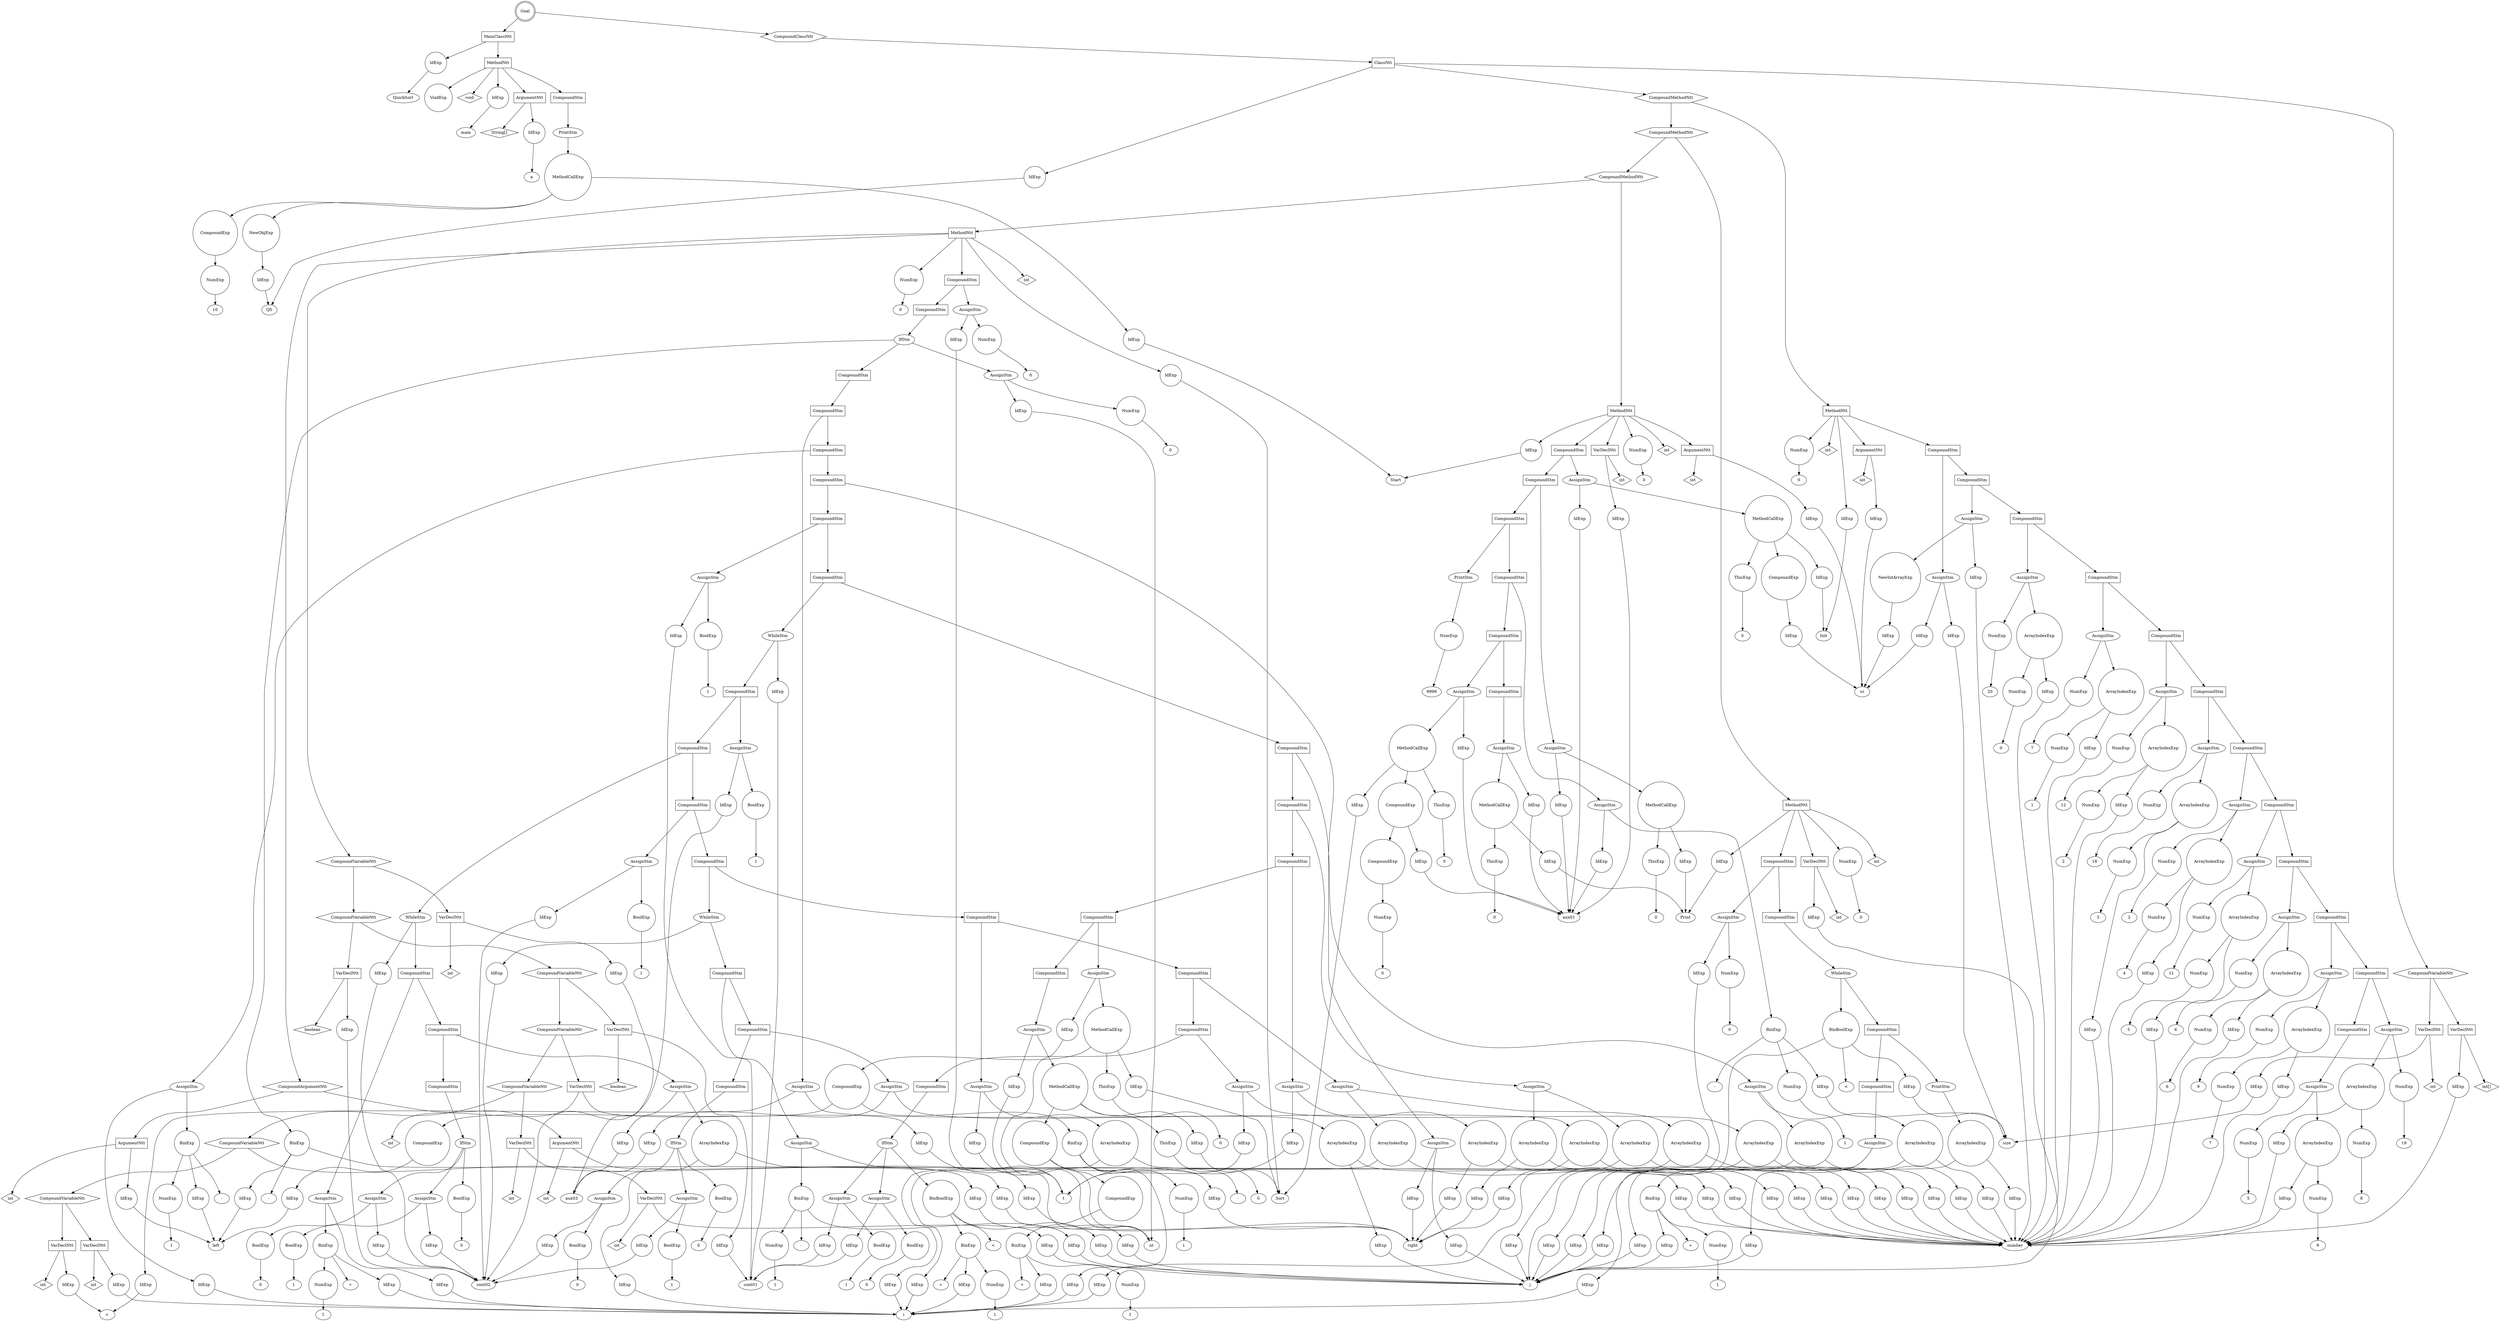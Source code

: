 digraph my_graph {
-1261397168;
-1261397168[label = "Goal", shape = "doublecircle"];
-1261397168->-1261435184;
-1261435184[label = "MainClassNtt", shape = "box"];
-1261435184->-1261434176
-1261434176[label = "IdExp", shape = "circle"];
-1261434176->-1259338288;
-1259338288[label = "QuickSort"];
-1261435184->-1250949040;
-1250949040[label = "MethodNtt", shape = "box"];
-1250949040->-1261435232;
-1261435232[label = "void", shape = "diamond" ];
-1250949040->-1261435280
-1261435280[label = "IdExp", shape = "circle"];
-1261435280->-1259338672;
-1259338672[label = "main"];
-1250949040->-1261435424;
-1261435424[label = "ArgumentNtt", shape = "box"];
-1261435424->-1261435376;
-1261435376[label = "String[]", shape = "diamond" ];
-1261435424->-1261434368
-1261434368[label = "IdExp", shape = "circle"];
-1261434368->-1259338448;
-1259338448[label = "a"];
-1250949040->-1261435136;
-1261435136[label = "CompoundStm", shape = "polygon"];
-1261435136->-1259338640;
-1259338640[label = "PrintStm", shape = "ellipse"];
-1259338640->-1261435040
-1261435040[label = "MethodCallExp", shape = "circle"];
-1261435040->-1261434608
-1261434608[label = "NewObjExp", shape = "circle"];
-1261434608->-1261434512
-1261434512[label = "IdExp", shape = "circle"];
-1261434512->-1259338512;
-1259338512[label = "QS"];
-1261435040->-1261434752
-1261434752[label = "IdExp", shape = "circle"];
-1261434752->-1259338576;
-1259338576[label = "Start"];
-1261435040->-1261434944;
-1261434944[label = "CompoundExp", shape = "circle"];
-1261434944->-1261434848
-1261434848[label = "NumExp", shape = "circle"];
-1261434848->-1261434847;
-1261434847[label = "10"];
-1250949040->-1259338736
-1259338736[label = "VoidExp", shape = "circle"];
-1261397168->-1261397120;
-1261397120[label = "CompoundClassNtt", shape = "hexagon"];
-1261397120->-1261397072;
-1261397072[label = "ClassNtt", shape = "box"];
-1261397072->-1261435712
-1261435712[label = "IdExp", shape = "circle"];
-1261435712->-1259338512;
-1259338512[label = "QS"];
-1261397072->-1261436336;
-1261436336[label = "CompoundVariableNtt", shape = "hexagon"];
-1261436336->-1261436000;
-1261436000[label = "VarDeclNtt", shape = "box"];
-1261436000->-1261435808;
-1261435808[label = "int[]", shape = "diamond" ];
-1261436000->-1261435904
-1261435904[label = "IdExp", shape = "circle"];
-1261435904->-1259338768;
-1259338768[label = "number"];
-1261436336->-1261436288;
-1261436288[label = "VarDeclNtt", shape = "box"];
-1261436288->-1261436096;
-1261436096[label = "int", shape = "diamond" ];
-1261436288->-1261436192
-1261436192[label = "IdExp", shape = "circle"];
-1261436192->-1259338832;
-1259338832[label = "size"];
-1261397072->-1261397024;
-1261397024[label = "CompoundMethodNtt", shape = "hexagon"];
-1261397024->-1261408688;
-1261408688[label = "CompoundMethodNtt", shape = "hexagon"];
-1261408688->-1261406240;
-1261406240[label = "CompoundMethodNtt", shape = "hexagon"];
-1261406240->-1250949616;
-1250949616[label = "MethodNtt", shape = "box"];
-1250949616->-1261436384;
-1261436384[label = "int", shape = "diamond" ];
-1250949616->-1261436480
-1261436480[label = "IdExp", shape = "circle"];
-1261436480->-1259338576;
-1259338576[label = "Start"];
-1250949616->-1261436768;
-1261436768[label = "ArgumentNtt", shape = "box"];
-1261436768->-1261436576;
-1261436576[label = "int", shape = "diamond" ];
-1261436768->-1261436672
-1261436672[label = "IdExp", shape = "circle"];
-1261436672->-1259338896;
-1259338896[label = "sz"];
-1250949616->-1261430912;
-1261430912[label = "VarDeclNtt", shape = "box"];
-1261430912->-1261436864;
-1261436864[label = "int", shape = "diamond" ];
-1261430912->-1261430816
-1261430816[label = "IdExp", shape = "circle"];
-1261430816->-1259338960;
-1259338960[label = "aux01"];
-1250949616->-1261428512;
-1261428512[label = "CompoundStm", shape = "polygon"];
-1261428512->-1261428464;
-1261428464[label = "CompoundStm", shape = "polygon"];
-1261428464->-1261428416;
-1261428416[label = "CompoundStm", shape = "polygon"];
-1261428416->-1261428368;
-1261428368[label = "CompoundStm", shape = "polygon"];
-1261428368->-1261428320;
-1261428320[label = "CompoundStm", shape = "polygon"];
-1261428320->-1261428272;
-1261428272[label = "CompoundStm", shape = "polygon"];
-1261428272->-1261428224;
-1261428224[label = "AssignStm", shape = "ellipse"];
-1261428224->-1261427792
-1261427792[label = "IdExp", shape = "circle"];
-1261427792->-1259338960;
-1259338960[label = "aux01"];
-1261428224->-1261428128
-1261428128[label = "MethodCallExp", shape = "circle"];
-1261428128->-1261427888
-1261427888[label = "ThisExp", shape = "circle"];
-1261427888->-1261427887;
-1261427887[label = "0"];
-1261428128->-1261428032
-1261428032[label = "IdExp", shape = "circle"];
-1261428032->-1259339088;
-1259339088[label = "Print"];
-1261428320->-1261433840;
-1261433840[label = "AssignStm", shape = "ellipse"];
-1261433840->-1261432976
-1261432976[label = "IdExp", shape = "circle"];
-1261432976->-1259338960;
-1259338960[label = "aux01"];
-1261433840->-1261433744
-1261433744[label = "MethodCallExp", shape = "circle"];
-1261433744->-1261433072
-1261433072[label = "ThisExp", shape = "circle"];
-1261433072->-1261433071;
-1261433071[label = "0"];
-1261433744->-1261433216
-1261433216[label = "IdExp", shape = "circle"];
-1261433216->-1259339184;
-1259339184[label = "Sort"];
-1261433744->-1261433648;
-1261433648[label = "CompoundExp", shape = "circle"];
-1261433648->-1261433408;
-1261433408[label = "CompoundExp", shape = "circle"];
-1261433408->-1261433312
-1261433312[label = "NumExp", shape = "circle"];
-1261433312->-1261433311;
-1261433311[label = "0"];
-1261433648->-1261433552
-1261433552[label = "IdExp", shape = "circle"];
-1261433552->-1259338960;
-1259338960[label = "aux01"];
-1261428368->-1261432880;
-1261432880[label = "AssignStm", shape = "ellipse"];
-1261432880->-1261432448
-1261432448[label = "IdExp", shape = "circle"];
-1261432448->-1259338960;
-1259338960[label = "aux01"];
-1261432880->-1261432784;
-1261432784[label = "BinExp", shape = "circle"];
-1261432784->-1261432592
-1261432592[label = "IdExp", shape = "circle"];
-1261432592->-1259338832;
-1259338832[label = "size"];
-1261432784->-1261432783;
-1261432783[label = "-" ];
-1261432784->-1261432688
-1261432688[label = "NumExp", shape = "circle"];
-1261432688->-1261432687;
-1261432687[label = "1"];
-1261428416->-1259339152;
-1259339152[label = "PrintStm", shape = "ellipse"];
-1259339152->-1261432304
-1261432304[label = "NumExp", shape = "circle"];
-1261432304->-1261432303;
-1261432303[label = "9999"];
-1261428464->-1261432256;
-1261432256[label = "AssignStm", shape = "ellipse"];
-1261432256->-1261431824
-1261431824[label = "IdExp", shape = "circle"];
-1261431824->-1259338960;
-1259338960[label = "aux01"];
-1261432256->-1261432160
-1261432160[label = "MethodCallExp", shape = "circle"];
-1261432160->-1261431920
-1261431920[label = "ThisExp", shape = "circle"];
-1261431920->-1261431919;
-1261431919[label = "0"];
-1261432160->-1261432064
-1261432064[label = "IdExp", shape = "circle"];
-1261432064->-1259339088;
-1259339088[label = "Print"];
-1261428512->-1261431728;
-1261431728[label = "AssignStm", shape = "ellipse"];
-1261431728->-1261431056
-1261431056[label = "IdExp", shape = "circle"];
-1261431056->-1259338960;
-1259338960[label = "aux01"];
-1261431728->-1261431632
-1261431632[label = "MethodCallExp", shape = "circle"];
-1261431632->-1261431152
-1261431152[label = "ThisExp", shape = "circle"];
-1261431152->-1261431151;
-1261431151[label = "0"];
-1261431632->-1261431296
-1261431296[label = "IdExp", shape = "circle"];
-1261431296->-1259339024;
-1259339024[label = "Init"];
-1261431632->-1261431536;
-1261431536[label = "CompoundExp", shape = "circle"];
-1261431536->-1261431440
-1261431440[label = "IdExp", shape = "circle"];
-1261431440->-1259338896;
-1259338896[label = "sz"];
-1250949616->-1261428560
-1261428560[label = "NumExp", shape = "circle"];
-1261428560->-1261428559;
-1261428559[label = "0"];
-1261406240->-1250950320;
-1250950320[label = "MethodNtt", shape = "box"];
-1250950320->-1261428704;
-1261428704[label = "int", shape = "diamond" ];
-1250950320->-1261428800
-1261428800[label = "IdExp", shape = "circle"];
-1261428800->-1259339184;
-1259339184[label = "Sort"];
-1250950320->-1261429424;
-1261429424[label = "CompoundArgumentNtt", shape = "hexagon"];
-1261429424->-1261429088;
-1261429088[label = "ArgumentNtt", shape = "box"];
-1261429088->-1261428896;
-1261428896[label = "int", shape = "diamond" ];
-1261429088->-1261428992
-1261428992[label = "IdExp", shape = "circle"];
-1261428992->-1259339248;
-1259339248[label = "left"];
-1261429424->-1261429376;
-1261429376[label = "ArgumentNtt", shape = "box"];
-1261429376->-1261429184;
-1261429184[label = "int", shape = "diamond" ];
-1261429376->-1261429280
-1261429280[label = "IdExp", shape = "circle"];
-1261429280->-1259339312;
-1259339312[label = "right"];
-1250950320->-1261425584;
-1261425584[label = "CompoundVariableNtt", shape = "hexagon"];
-1261425584->-1261425296;
-1261425296[label = "CompoundVariableNtt", shape = "hexagon"];
-1261425296->-1261425008;
-1261425008[label = "CompoundVariableNtt", shape = "hexagon"];
-1261425008->-1261424720;
-1261424720[label = "CompoundVariableNtt", shape = "hexagon"];
-1261424720->-1261430576;
-1261430576[label = "CompoundVariableNtt", shape = "hexagon"];
-1261430576->-1261430288;
-1261430288[label = "CompoundVariableNtt", shape = "hexagon"];
-1261430288->-1261430000;
-1261430000[label = "CompoundVariableNtt", shape = "hexagon"];
-1261430000->-1261429664;
-1261429664[label = "VarDeclNtt", shape = "box"];
-1261429664->-1261429472;
-1261429472[label = "int", shape = "diamond" ];
-1261429664->-1261429568
-1261429568[label = "IdExp", shape = "circle"];
-1261429568->-1259339376;
-1259339376[label = "v"];
-1261430000->-1261429952;
-1261429952[label = "VarDeclNtt", shape = "box"];
-1261429952->-1261429760;
-1261429760[label = "int", shape = "diamond" ];
-1261429952->-1261429856
-1261429856[label = "IdExp", shape = "circle"];
-1261429856->-1259339440;
-1259339440[label = "i"];
-1261430288->-1261430240;
-1261430240[label = "VarDeclNtt", shape = "box"];
-1261430240->-1261430048;
-1261430048[label = "int", shape = "diamond" ];
-1261430240->-1261430144
-1261430144[label = "IdExp", shape = "circle"];
-1261430144->-1259339504;
-1259339504[label = "j"];
-1261430576->-1261430528;
-1261430528[label = "VarDeclNtt", shape = "box"];
-1261430528->-1261430336;
-1261430336[label = "int", shape = "diamond" ];
-1261430528->-1261430432
-1261430432[label = "IdExp", shape = "circle"];
-1261430432->-1259339568;
-1259339568[label = "nt"];
-1261424720->-1261424672;
-1261424672[label = "VarDeclNtt", shape = "box"];
-1261424672->-1261430624;
-1261430624[label = "int", shape = "diamond" ];
-1261424672->-1261430720
-1261430720[label = "IdExp", shape = "circle"];
-1261430720->-1259339632;
-1259339632[label = "t"];
-1261425008->-1261424960;
-1261424960[label = "VarDeclNtt", shape = "box"];
-1261424960->-1261424768;
-1261424768[label = "boolean", shape = "diamond" ];
-1261424960->-1261424864
-1261424864[label = "IdExp", shape = "circle"];
-1261424864->-1259339696;
-1259339696[label = "cont01"];
-1261425296->-1261425248;
-1261425248[label = "VarDeclNtt", shape = "box"];
-1261425248->-1261425056;
-1261425056[label = "boolean", shape = "diamond" ];
-1261425248->-1261425152
-1261425152[label = "IdExp", shape = "circle"];
-1261425152->-1259339760;
-1259339760[label = "cont02"];
-1261425584->-1261425536;
-1261425536[label = "VarDeclNtt", shape = "box"];
-1261425536->-1261425344;
-1261425344[label = "int", shape = "diamond" ];
-1261425536->-1261425440
-1261425440[label = "IdExp", shape = "circle"];
-1261425440->-1259335728;
-1259335728[label = "aux03"];
-1250950320->-1261412240;
-1261412240[label = "CompoundStm", shape = "polygon"];
-1261412240->-1261412192;
-1261412192[label = "CompoundStm", shape = "polygon"];
-1261412192->-1261412144;
-1261412144[label = "IfStm", shape = "ellipse"];
-1261412144->-1261426208;
-1261426208[label = "BinExp", shape = "circle"];
-1261426208->-1261425968
-1261425968[label = "IdExp", shape = "circle"];
-1261425968->-1259339248;
-1259339248[label = "left"];
-1261426208->-1261426207;
-1261426207[label = "-" ];
-1261426208->-1261426112
-1261426112[label = "IdExp", shape = "circle"];
-1261426112->-1259339312;
-1259339312[label = "right"];
-1261412144->-1261411808;
-1261411808[label = "CompoundStm", shape = "polygon"];
-1261411808->-1261411760;
-1261411760[label = "CompoundStm", shape = "polygon"];
-1261411760->-1261411712;
-1261411712[label = "CompoundStm", shape = "polygon"];
-1261411712->-1261411664;
-1261411664[label = "CompoundStm", shape = "polygon"];
-1261411664->-1261411616;
-1261411616[label = "CompoundStm", shape = "polygon"];
-1261411616->-1261411568;
-1261411568[label = "CompoundStm", shape = "polygon"];
-1261411568->-1261411520;
-1261411520[label = "CompoundStm", shape = "polygon"];
-1261411520->-1261411472;
-1261411472[label = "CompoundStm", shape = "polygon"];
-1261411472->-1261411424;
-1261411424[label = "CompoundStm", shape = "polygon"];
-1261411424->-1261411376;
-1261411376[label = "CompoundStm", shape = "polygon"];
-1261411376->-1261411328;
-1261411328[label = "CompoundStm", shape = "polygon"];
-1261411328->-1261411280;
-1261411280[label = "AssignStm", shape = "ellipse"];
-1261411280->-1261410176
-1261410176[label = "IdExp", shape = "circle"];
-1261410176->-1259339568;
-1259339568[label = "nt"];
-1261411280->-1261411184
-1261411184[label = "MethodCallExp", shape = "circle"];
-1261411184->-1261410272
-1261410272[label = "ThisExp", shape = "circle"];
-1261410272->-1261410271;
-1261410271[label = "0"];
-1261411184->-1261410416
-1261410416[label = "IdExp", shape = "circle"];
-1261410416->-1259339184;
-1259339184[label = "Sort"];
-1261411184->-1261411088;
-1261411088[label = "CompoundExp", shape = "circle"];
-1261411088->-1261410848;
-1261410848[label = "CompoundExp", shape = "circle"];
-1261410848->-1261410752;
-1261410752[label = "BinExp", shape = "circle"];
-1261410752->-1261410560
-1261410560[label = "IdExp", shape = "circle"];
-1261410560->-1259339440;
-1259339440[label = "i"];
-1261410752->-1261410751;
-1261410751[label = "+" ];
-1261410752->-1261410656
-1261410656[label = "NumExp", shape = "circle"];
-1261410656->-1261410655;
-1261410655[label = "1"];
-1261411088->-1261410992
-1261410992[label = "IdExp", shape = "circle"];
-1261410992->-1259339312;
-1259339312[label = "right"];
-1261411376->-1261410080;
-1261410080[label = "AssignStm", shape = "ellipse"];
-1261410080->-1261415120
-1261415120[label = "IdExp", shape = "circle"];
-1261415120->-1259339568;
-1259339568[label = "nt"];
-1261410080->-1261409984
-1261409984[label = "MethodCallExp", shape = "circle"];
-1261409984->-1261415216
-1261415216[label = "ThisExp", shape = "circle"];
-1261415216->-1261415215;
-1261415215[label = "0"];
-1261409984->-1261415360
-1261415360[label = "IdExp", shape = "circle"];
-1261415360->-1259339184;
-1259339184[label = "Sort"];
-1261409984->-1261409888;
-1261409888[label = "CompoundExp", shape = "circle"];
-1261409888->-1261409456;
-1261409456[label = "CompoundExp", shape = "circle"];
-1261409456->-1261409360
-1261409360[label = "IdExp", shape = "circle"];
-1261409360->-1259339248;
-1259339248[label = "left"];
-1261409888->-1261409792;
-1261409792[label = "BinExp", shape = "circle"];
-1261409792->-1261409600
-1261409600[label = "IdExp", shape = "circle"];
-1261409600->-1259339440;
-1259339440[label = "i"];
-1261409792->-1261409791;
-1261409791[label = "-" ];
-1261409792->-1261409696
-1261409696[label = "NumExp", shape = "circle"];
-1261409696->-1261409695;
-1261409695[label = "1"];
-1261411424->-1261415024;
-1261415024[label = "AssignStm", shape = "ellipse"];
-1261415024->-1261414784
-1261414784[label = "ArrayIndexExp", shape = "circle"];
-1261414784->-1261414544
-1261414544[label = "IdExp", shape = "circle"];
-1261414544->-1259338768;
-1259338768[label = "number"];
-1261414784->-1261414688
-1261414688[label = "IdExp", shape = "circle"];
-1261414688->-1259339312;
-1259339312[label = "right"];
-1261415024->-1261414928
-1261414928[label = "IdExp", shape = "circle"];
-1261414928->-1259339632;
-1259339632[label = "t"];
-1261411472->-1261414448;
-1261414448[label = "AssignStm", shape = "ellipse"];
-1261414448->-1261413968
-1261413968[label = "ArrayIndexExp", shape = "circle"];
-1261413968->-1261413728
-1261413728[label = "IdExp", shape = "circle"];
-1261413728->-1259338768;
-1259338768[label = "number"];
-1261413968->-1261413872
-1261413872[label = "IdExp", shape = "circle"];
-1261413872->-1259339440;
-1259339440[label = "i"];
-1261414448->-1261414352
-1261414352[label = "ArrayIndexExp", shape = "circle"];
-1261414352->-1261414112
-1261414112[label = "IdExp", shape = "circle"];
-1261414112->-1259338768;
-1259338768[label = "number"];
-1261414352->-1261414256
-1261414256[label = "IdExp", shape = "circle"];
-1261414256->-1259339312;
-1259339312[label = "right"];
-1261411520->-1261413632;
-1261413632[label = "AssignStm", shape = "ellipse"];
-1261413632->-1261413152
-1261413152[label = "ArrayIndexExp", shape = "circle"];
-1261413152->-1261412912
-1261412912[label = "IdExp", shape = "circle"];
-1261412912->-1259338768;
-1259338768[label = "number"];
-1261413152->-1261413056
-1261413056[label = "IdExp", shape = "circle"];
-1261413056->-1259339504;
-1259339504[label = "j"];
-1261413632->-1261413536
-1261413536[label = "ArrayIndexExp", shape = "circle"];
-1261413536->-1261413296
-1261413296[label = "IdExp", shape = "circle"];
-1261413296->-1259338768;
-1259338768[label = "number"];
-1261413536->-1261413440
-1261413440[label = "IdExp", shape = "circle"];
-1261413440->-1259339440;
-1259339440[label = "i"];
-1261411568->-1261412816;
-1261412816[label = "WhileStm", shape = "ellipse"];
-1261412816->-1261421936
-1261421936[label = "IdExp", shape = "circle"];
-1261421936->-1259339696;
-1259339696[label = "cont01"];
-1261412816->-1261412768;
-1261412768[label = "CompoundStm", shape = "polygon"];
-1261412768->-1261412720;
-1261412720[label = "CompoundStm", shape = "polygon"];
-1261412720->-1261412672;
-1261412672[label = "CompoundStm", shape = "polygon"];
-1261412672->-1261412624;
-1261412624[label = "CompoundStm", shape = "polygon"];
-1261412624->-1261412576;
-1261412576[label = "CompoundStm", shape = "polygon"];
-1261412576->-1261412528;
-1261412528[label = "CompoundStm", shape = "polygon"];
-1261412528->-1261412480;
-1261412480[label = "CompoundStm", shape = "polygon"];
-1261412480->-1261412432;
-1261412432[label = "CompoundStm", shape = "polygon"];
-1261412432->-1261412384;
-1261412384[label = "IfStm", shape = "ellipse"];
-1261412384->-1261417856;
-1261417856[label = "BinBoolExp", shape = "circle"];
-1261417856->-1261417424
-1261417424[label = "IdExp", shape = "circle"];
-1261417424->-1259339504;
-1259339504[label = "j"];
-1261417856->-1261417855;
-1261417855[label = "<" ];
-1261417856->-1261417760;
-1261417760[label = "BinExp", shape = "circle"];
-1261417760->-1261417568
-1261417568[label = "IdExp", shape = "circle"];
-1261417568->-1259339440;
-1259339440[label = "i"];
-1261417760->-1261417759;
-1261417759[label = "+" ];
-1261417760->-1261417664
-1261417664[label = "NumExp", shape = "circle"];
-1261417664->-1261417663;
-1261417663[label = "1"];
-1261412384->-1261418192;
-1261418192[label = "AssignStm", shape = "ellipse"];
-1261418192->-1261418000
-1261418000[label = "IdExp", shape = "circle"];
-1261418000->-1259339696;
-1259339696[label = "cont01"];
-1261418192->-1261418096
-1261418096[label = "BoolExp", shape = "circle"];
-1261418096->-1261418095;
-1261418095[label = "0"];
-1261412384->-1261418480;
-1261418480[label = "AssignStm", shape = "ellipse"];
-1261418480->-1261418288
-1261418288[label = "IdExp", shape = "circle"];
-1261418288->-1259339696;
-1259339696[label = "cont01"];
-1261418480->-1261418384
-1261418384[label = "BoolExp", shape = "circle"];
-1261418384->-1261418383;
-1261418383[label = "1"];
-1261412480->-1261417328;
-1261417328[label = "AssignStm", shape = "ellipse"];
-1261417328->-1261417088
-1261417088[label = "ArrayIndexExp", shape = "circle"];
-1261417088->-1261416848
-1261416848[label = "IdExp", shape = "circle"];
-1261416848->-1259338768;
-1259338768[label = "number"];
-1261417088->-1261416992
-1261416992[label = "IdExp", shape = "circle"];
-1261416992->-1259339504;
-1259339504[label = "j"];
-1261417328->-1261417232
-1261417232[label = "IdExp", shape = "circle"];
-1261417232->-1259339632;
-1259339632[label = "t"];
-1261412528->-1261416752;
-1261416752[label = "AssignStm", shape = "ellipse"];
-1261416752->-1261416272
-1261416272[label = "ArrayIndexExp", shape = "circle"];
-1261416272->-1261416032
-1261416032[label = "IdExp", shape = "circle"];
-1261416032->-1259338768;
-1259338768[label = "number"];
-1261416272->-1261416176
-1261416176[label = "IdExp", shape = "circle"];
-1261416176->-1259339440;
-1259339440[label = "i"];
-1261416752->-1261416656
-1261416656[label = "ArrayIndexExp", shape = "circle"];
-1261416656->-1261416416
-1261416416[label = "IdExp", shape = "circle"];
-1261416416->-1259338768;
-1259338768[label = "number"];
-1261416656->-1261416560
-1261416560[label = "IdExp", shape = "circle"];
-1261416560->-1259339504;
-1259339504[label = "j"];
-1261412576->-1261415936;
-1261415936[label = "AssignStm", shape = "ellipse"];
-1261415936->-1261415456
-1261415456[label = "IdExp", shape = "circle"];
-1261415456->-1259339632;
-1259339632[label = "t"];
-1261415936->-1261415840
-1261415840[label = "ArrayIndexExp", shape = "circle"];
-1261415840->-1261415600
-1261415600[label = "IdExp", shape = "circle"];
-1261415600->-1259338768;
-1259338768[label = "number"];
-1261415840->-1261415744
-1261415744[label = "IdExp", shape = "circle"];
-1261415744->-1259339440;
-1259339440[label = "i"];
-1261412624->-1261421504;
-1261421504[label = "WhileStm", shape = "ellipse"];
-1261421504->-1261419056
-1261419056[label = "IdExp", shape = "circle"];
-1261419056->-1259339760;
-1259339760[label = "cont02"];
-1261421504->-1261421456;
-1261421456[label = "CompoundStm", shape = "polygon"];
-1261421456->-1261421408;
-1261421408[label = "CompoundStm", shape = "polygon"];
-1261421408->-1261421360;
-1261421360[label = "CompoundStm", shape = "polygon"];
-1261421360->-1261421312;
-1261421312[label = "IfStm", shape = "ellipse"];
-1261421312->-1261420640
-1261420640[label = "BoolExp", shape = "circle"];
-1261420640->-1261420639;
-1261420639[label = "0"];
-1261421312->-1261420976;
-1261420976[label = "AssignStm", shape = "ellipse"];
-1261420976->-1261420784
-1261420784[label = "IdExp", shape = "circle"];
-1261420784->-1259339760;
-1259339760[label = "cont02"];
-1261420976->-1261420880
-1261420880[label = "BoolExp", shape = "circle"];
-1261420880->-1261420879;
-1261420879[label = "0"];
-1261421312->-1261421264;
-1261421264[label = "AssignStm", shape = "ellipse"];
-1261421264->-1261421072
-1261421072[label = "IdExp", shape = "circle"];
-1261421072->-1259339760;
-1259339760[label = "cont02"];
-1261421264->-1261421168
-1261421168[label = "BoolExp", shape = "circle"];
-1261421168->-1261421167;
-1261421167[label = "1"];
-1261421408->-1261420208;
-1261420208[label = "AssignStm", shape = "ellipse"];
-1261420208->-1261419728
-1261419728[label = "IdExp", shape = "circle"];
-1261419728->-1259335728;
-1259335728[label = "aux03"];
-1261420208->-1261420112
-1261420112[label = "ArrayIndexExp", shape = "circle"];
-1261420112->-1261419872
-1261419872[label = "IdExp", shape = "circle"];
-1261419872->-1259338768;
-1259338768[label = "number"];
-1261420112->-1261420016
-1261420016[label = "IdExp", shape = "circle"];
-1261420016->-1259339504;
-1259339504[label = "j"];
-1261421456->-1261419632;
-1261419632[label = "AssignStm", shape = "ellipse"];
-1261419632->-1261419200
-1261419200[label = "IdExp", shape = "circle"];
-1261419200->-1259339504;
-1259339504[label = "j"];
-1261419632->-1261419536;
-1261419536[label = "BinExp", shape = "circle"];
-1261419536->-1261419344
-1261419344[label = "IdExp", shape = "circle"];
-1261419344->-1259339504;
-1259339504[label = "j"];
-1261419536->-1261419535;
-1261419535[label = "-" ];
-1261419536->-1261419440
-1261419440[label = "NumExp", shape = "circle"];
-1261419440->-1261419439;
-1261419439[label = "1"];
-1261412672->-1261418960;
-1261418960[label = "AssignStm", shape = "ellipse"];
-1261418960->-1261418768
-1261418768[label = "IdExp", shape = "circle"];
-1261418768->-1259339760;
-1259339760[label = "cont02"];
-1261418960->-1261418864
-1261418864[label = "BoolExp", shape = "circle"];
-1261418864->-1261418863;
-1261418863[label = "1"];
-1261412720->-1261418672;
-1261418672[label = "WhileStm", shape = "ellipse"];
-1261418672->-1261422368
-1261422368[label = "IdExp", shape = "circle"];
-1261422368->-1259339760;
-1259339760[label = "cont02"];
-1261418672->-1261418624;
-1261418624[label = "CompoundStm", shape = "polygon"];
-1261418624->-1261418576;
-1261418576[label = "CompoundStm", shape = "polygon"];
-1261418576->-1261418528;
-1261418528[label = "CompoundStm", shape = "polygon"];
-1261418528->-1261424624;
-1261424624[label = "IfStm", shape = "ellipse"];
-1261424624->-1261423952
-1261423952[label = "BoolExp", shape = "circle"];
-1261423952->-1261423951;
-1261423951[label = "0"];
-1261424624->-1261424288;
-1261424288[label = "AssignStm", shape = "ellipse"];
-1261424288->-1261424096
-1261424096[label = "IdExp", shape = "circle"];
-1261424096->-1259339760;
-1259339760[label = "cont02"];
-1261424288->-1261424192
-1261424192[label = "BoolExp", shape = "circle"];
-1261424192->-1261424191;
-1261424191[label = "0"];
-1261424624->-1261424576;
-1261424576[label = "AssignStm", shape = "ellipse"];
-1261424576->-1261424384
-1261424384[label = "IdExp", shape = "circle"];
-1261424384->-1259339760;
-1259339760[label = "cont02"];
-1261424576->-1261424480
-1261424480[label = "BoolExp", shape = "circle"];
-1261424480->-1261424479;
-1261424479[label = "1"];
-1261418576->-1261423520;
-1261423520[label = "AssignStm", shape = "ellipse"];
-1261423520->-1261423040
-1261423040[label = "IdExp", shape = "circle"];
-1261423040->-1259335728;
-1259335728[label = "aux03"];
-1261423520->-1261423424
-1261423424[label = "ArrayIndexExp", shape = "circle"];
-1261423424->-1261423184
-1261423184[label = "IdExp", shape = "circle"];
-1261423184->-1259338768;
-1259338768[label = "number"];
-1261423424->-1261423328
-1261423328[label = "IdExp", shape = "circle"];
-1261423328->-1259339440;
-1259339440[label = "i"];
-1261418624->-1261422944;
-1261422944[label = "AssignStm", shape = "ellipse"];
-1261422944->-1261422512
-1261422512[label = "IdExp", shape = "circle"];
-1261422512->-1259339440;
-1259339440[label = "i"];
-1261422944->-1261422848;
-1261422848[label = "BinExp", shape = "circle"];
-1261422848->-1261422656
-1261422656[label = "IdExp", shape = "circle"];
-1261422656->-1259339440;
-1259339440[label = "i"];
-1261422848->-1261422847;
-1261422847[label = "+" ];
-1261422848->-1261422752
-1261422752[label = "NumExp", shape = "circle"];
-1261422752->-1261422751;
-1261422751[label = "1"];
-1261412768->-1261422272;
-1261422272[label = "AssignStm", shape = "ellipse"];
-1261422272->-1261422080
-1261422080[label = "IdExp", shape = "circle"];
-1261422080->-1259339760;
-1259339760[label = "cont02"];
-1261422272->-1261422176
-1261422176[label = "BoolExp", shape = "circle"];
-1261422176->-1261422175;
-1261422175[label = "1"];
-1261411616->-1261421840;
-1261421840[label = "AssignStm", shape = "ellipse"];
-1261421840->-1261421648
-1261421648[label = "IdExp", shape = "circle"];
-1261421648->-1259339696;
-1259339696[label = "cont01"];
-1261421840->-1261421744
-1261421744[label = "BoolExp", shape = "circle"];
-1261421744->-1261421743;
-1261421743[label = "1"];
-1261411664->-1261427696;
-1261427696[label = "AssignStm", shape = "ellipse"];
-1261427696->-1261427456
-1261427456[label = "IdExp", shape = "circle"];
-1261427456->-1259339504;
-1259339504[label = "j"];
-1261427696->-1261427600
-1261427600[label = "IdExp", shape = "circle"];
-1261427600->-1259339312;
-1259339312[label = "right"];
-1261411712->-1261427360;
-1261427360[label = "AssignStm", shape = "ellipse"];
-1261427360->-1261426928
-1261426928[label = "IdExp", shape = "circle"];
-1261426928->-1259339440;
-1259339440[label = "i"];
-1261427360->-1261427264;
-1261427264[label = "BinExp", shape = "circle"];
-1261427264->-1261427072
-1261427072[label = "IdExp", shape = "circle"];
-1261427072->-1259339248;
-1259339248[label = "left"];
-1261427264->-1261427263;
-1261427263[label = "-" ];
-1261427264->-1261427168
-1261427168[label = "NumExp", shape = "circle"];
-1261427168->-1261427167;
-1261427167[label = "1"];
-1261411760->-1261426832;
-1261426832[label = "AssignStm", shape = "ellipse"];
-1261426832->-1261426352
-1261426352[label = "IdExp", shape = "circle"];
-1261426352->-1259339376;
-1259339376[label = "v"];
-1261426832->-1261426736
-1261426736[label = "ArrayIndexExp", shape = "circle"];
-1261426736->-1261426496
-1261426496[label = "IdExp", shape = "circle"];
-1261426496->-1259338768;
-1259338768[label = "number"];
-1261426736->-1261426640
-1261426640[label = "IdExp", shape = "circle"];
-1261426640->-1259339312;
-1259339312[label = "right"];
-1261412144->-1261412096;
-1261412096[label = "AssignStm", shape = "ellipse"];
-1261412096->-1261411904
-1261411904[label = "IdExp", shape = "circle"];
-1261411904->-1259339568;
-1259339568[label = "nt"];
-1261412096->-1261412000
-1261412000[label = "NumExp", shape = "circle"];
-1261412000->-1261411999;
-1261411999[label = "0"];
-1261412240->-1261425872;
-1261425872[label = "AssignStm", shape = "ellipse"];
-1261425872->-1261425680
-1261425680[label = "IdExp", shape = "circle"];
-1261425680->-1259339632;
-1259339632[label = "t"];
-1261425872->-1261425776
-1261425776[label = "NumExp", shape = "circle"];
-1261425776->-1261425775;
-1261425775[label = "0"];
-1250950320->-1261412288
-1261412288[label = "NumExp", shape = "circle"];
-1261412288->-1261412287;
-1261412287[label = "0"];
-1261408688->-1250950384;
-1250950384[label = "MethodNtt", shape = "box"];
-1250950384->-1261406288;
-1261406288[label = "int", shape = "diamond" ];
-1250950384->-1261406384
-1261406384[label = "IdExp", shape = "circle"];
-1261406384->-1259339088;
-1259339088[label = "Print"];
-1250950384->-1261406672;
-1261406672[label = "VarDeclNtt", shape = "box"];
-1261406672->-1261406480;
-1261406480[label = "int", shape = "diamond" ];
-1261406672->-1261406576
-1261406576[label = "IdExp", shape = "circle"];
-1261406576->-1259339504;
-1259339504[label = "j"];
-1250950384->-1261408544;
-1261408544[label = "CompoundStm", shape = "polygon"];
-1261408544->-1261408496;
-1261408496[label = "CompoundStm", shape = "polygon"];
-1261408496->-1261408448;
-1261408448[label = "WhileStm", shape = "ellipse"];
-1261408448->-1261407344;
-1261407344[label = "BinBoolExp", shape = "circle"];
-1261407344->-1261407104
-1261407104[label = "IdExp", shape = "circle"];
-1261407104->-1259339504;
-1259339504[label = "j"];
-1261407344->-1261407343;
-1261407343[label = "<" ];
-1261407344->-1261407248
-1261407248[label = "IdExp", shape = "circle"];
-1261407248->-1259338832;
-1259338832[label = "size"];
-1261408448->-1261408400;
-1261408400[label = "CompoundStm", shape = "polygon"];
-1261408400->-1261408352;
-1261408352[label = "CompoundStm", shape = "polygon"];
-1261408352->-1261408304;
-1261408304[label = "AssignStm", shape = "ellipse"];
-1261408304->-1261407872
-1261407872[label = "IdExp", shape = "circle"];
-1261407872->-1259339504;
-1259339504[label = "j"];
-1261408304->-1261408208;
-1261408208[label = "BinExp", shape = "circle"];
-1261408208->-1261408016
-1261408016[label = "IdExp", shape = "circle"];
-1261408016->-1259339504;
-1259339504[label = "j"];
-1261408208->-1261408207;
-1261408207[label = "+" ];
-1261408208->-1261408112
-1261408112[label = "NumExp", shape = "circle"];
-1261408112->-1261408111;
-1261408111[label = "1"];
-1261408400->-1259335792;
-1259335792[label = "PrintStm", shape = "ellipse"];
-1259335792->-1261407728
-1261407728[label = "ArrayIndexExp", shape = "circle"];
-1261407728->-1261407488
-1261407488[label = "IdExp", shape = "circle"];
-1261407488->-1259338768;
-1259338768[label = "number"];
-1261407728->-1261407632
-1261407632[label = "IdExp", shape = "circle"];
-1261407632->-1259339504;
-1259339504[label = "j"];
-1261408544->-1261407008;
-1261407008[label = "AssignStm", shape = "ellipse"];
-1261407008->-1261406816
-1261406816[label = "IdExp", shape = "circle"];
-1261406816->-1259339504;
-1259339504[label = "j"];
-1261407008->-1261406912
-1261406912[label = "NumExp", shape = "circle"];
-1261406912->-1261406911;
-1261406911[label = "0"];
-1250950384->-1261408592
-1261408592[label = "NumExp", shape = "circle"];
-1261408592->-1261408591;
-1261408591[label = "0"];
-1261397024->-1250950448;
-1250950448[label = "MethodNtt", shape = "box"];
-1250950448->-1261408736;
-1261408736[label = "int", shape = "diamond" ];
-1250950448->-1261408832
-1261408832[label = "IdExp", shape = "circle"];
-1261408832->-1259339024;
-1259339024[label = "Init"];
-1250950448->-1261409120;
-1261409120[label = "ArgumentNtt", shape = "box"];
-1261409120->-1261408928;
-1261408928[label = "int", shape = "diamond" ];
-1261409120->-1261409024
-1261409024[label = "IdExp", shape = "circle"];
-1261409024->-1259338896;
-1259338896[label = "sz"];
-1250950448->-1261403024;
-1261403024[label = "CompoundStm", shape = "polygon"];
-1261403024->-1261402976;
-1261402976[label = "CompoundStm", shape = "polygon"];
-1261402976->-1261402928;
-1261402928[label = "CompoundStm", shape = "polygon"];
-1261402928->-1261402880;
-1261402880[label = "CompoundStm", shape = "polygon"];
-1261402880->-1261402832;
-1261402832[label = "CompoundStm", shape = "polygon"];
-1261402832->-1261402784;
-1261402784[label = "CompoundStm", shape = "polygon"];
-1261402784->-1261402736;
-1261402736[label = "CompoundStm", shape = "polygon"];
-1261402736->-1261402688;
-1261402688[label = "CompoundStm", shape = "polygon"];
-1261402688->-1261402640;
-1261402640[label = "CompoundStm", shape = "polygon"];
-1261402640->-1261402592;
-1261402592[label = "CompoundStm", shape = "polygon"];
-1261402592->-1261402544;
-1261402544[label = "CompoundStm", shape = "polygon"];
-1261402544->-1261402496;
-1261402496[label = "CompoundStm", shape = "polygon"];
-1261402496->-1261402448;
-1261402448[label = "AssignStm", shape = "ellipse"];
-1261402448->-1261402256
-1261402256[label = "ArrayIndexExp", shape = "circle"];
-1261402256->-1261402064
-1261402064[label = "IdExp", shape = "circle"];
-1261402064->-1259338768;
-1259338768[label = "number"];
-1261402256->-1261402160
-1261402160[label = "NumExp", shape = "circle"];
-1261402160->-1261402159;
-1261402159[label = "9"];
-1261402448->-1261402352
-1261402352[label = "NumExp", shape = "circle"];
-1261402352->-1261402351;
-1261402351[label = "5"];
-1261402544->-1261401968;
-1261401968[label = "AssignStm", shape = "ellipse"];
-1261401968->-1261401776
-1261401776[label = "ArrayIndexExp", shape = "circle"];
-1261401776->-1261401584
-1261401584[label = "IdExp", shape = "circle"];
-1261401584->-1259338768;
-1259338768[label = "number"];
-1261401776->-1261401680
-1261401680[label = "NumExp", shape = "circle"];
-1261401680->-1261401679;
-1261401679[label = "8"];
-1261401968->-1261401872
-1261401872[label = "NumExp", shape = "circle"];
-1261401872->-1261401871;
-1261401871[label = "19"];
-1261402592->-1261401488;
-1261401488[label = "AssignStm", shape = "ellipse"];
-1261401488->-1261401296
-1261401296[label = "ArrayIndexExp", shape = "circle"];
-1261401296->-1261401104
-1261401104[label = "IdExp", shape = "circle"];
-1261401104->-1259338768;
-1259338768[label = "number"];
-1261401296->-1261401200
-1261401200[label = "NumExp", shape = "circle"];
-1261401200->-1261401199;
-1261401199[label = "7"];
-1261401488->-1261401392
-1261401392[label = "NumExp", shape = "circle"];
-1261401392->-1261401391;
-1261401391[label = "9"];
-1261402640->-1261401008;
-1261401008[label = "AssignStm", shape = "ellipse"];
-1261401008->-1261400816
-1261400816[label = "ArrayIndexExp", shape = "circle"];
-1261400816->-1261400624
-1261400624[label = "IdExp", shape = "circle"];
-1261400624->-1259338768;
-1259338768[label = "number"];
-1261400816->-1261400720
-1261400720[label = "NumExp", shape = "circle"];
-1261400720->-1261400719;
-1261400719[label = "6"];
-1261401008->-1261400912
-1261400912[label = "NumExp", shape = "circle"];
-1261400912->-1261400911;
-1261400911[label = "6"];
-1261402688->-1261400528;
-1261400528[label = "AssignStm", shape = "ellipse"];
-1261400528->-1261400336
-1261400336[label = "ArrayIndexExp", shape = "circle"];
-1261400336->-1261400144
-1261400144[label = "IdExp", shape = "circle"];
-1261400144->-1259338768;
-1259338768[label = "number"];
-1261400336->-1261400240
-1261400240[label = "NumExp", shape = "circle"];
-1261400240->-1261400239;
-1261400239[label = "5"];
-1261400528->-1261400432
-1261400432[label = "NumExp", shape = "circle"];
-1261400432->-1261400431;
-1261400431[label = "11"];
-1261402736->-1261406192;
-1261406192[label = "AssignStm", shape = "ellipse"];
-1261406192->-1261406000
-1261406000[label = "ArrayIndexExp", shape = "circle"];
-1261406000->-1261405808
-1261405808[label = "IdExp", shape = "circle"];
-1261405808->-1259338768;
-1259338768[label = "number"];
-1261406000->-1261405904
-1261405904[label = "NumExp", shape = "circle"];
-1261405904->-1261405903;
-1261405903[label = "4"];
-1261406192->-1261406096
-1261406096[label = "NumExp", shape = "circle"];
-1261406096->-1261406095;
-1261406095[label = "2"];
-1261402784->-1261405712;
-1261405712[label = "AssignStm", shape = "ellipse"];
-1261405712->-1261405520
-1261405520[label = "ArrayIndexExp", shape = "circle"];
-1261405520->-1261405328
-1261405328[label = "IdExp", shape = "circle"];
-1261405328->-1259338768;
-1259338768[label = "number"];
-1261405520->-1261405424
-1261405424[label = "NumExp", shape = "circle"];
-1261405424->-1261405423;
-1261405423[label = "3"];
-1261405712->-1261405616
-1261405616[label = "NumExp", shape = "circle"];
-1261405616->-1261405615;
-1261405615[label = "18"];
-1261402832->-1261405232;
-1261405232[label = "AssignStm", shape = "ellipse"];
-1261405232->-1261405040
-1261405040[label = "ArrayIndexExp", shape = "circle"];
-1261405040->-1261404848
-1261404848[label = "IdExp", shape = "circle"];
-1261404848->-1259338768;
-1259338768[label = "number"];
-1261405040->-1261404944
-1261404944[label = "NumExp", shape = "circle"];
-1261404944->-1261404943;
-1261404943[label = "2"];
-1261405232->-1261405136
-1261405136[label = "NumExp", shape = "circle"];
-1261405136->-1261405135;
-1261405135[label = "12"];
-1261402880->-1261404752;
-1261404752[label = "AssignStm", shape = "ellipse"];
-1261404752->-1261404560
-1261404560[label = "ArrayIndexExp", shape = "circle"];
-1261404560->-1261404368
-1261404368[label = "IdExp", shape = "circle"];
-1261404368->-1259338768;
-1259338768[label = "number"];
-1261404560->-1261404464
-1261404464[label = "NumExp", shape = "circle"];
-1261404464->-1261404463;
-1261404463[label = "1"];
-1261404752->-1261404656
-1261404656[label = "NumExp", shape = "circle"];
-1261404656->-1261404655;
-1261404655[label = "7"];
-1261402928->-1261404272;
-1261404272[label = "AssignStm", shape = "ellipse"];
-1261404272->-1261404080
-1261404080[label = "ArrayIndexExp", shape = "circle"];
-1261404080->-1261403888
-1261403888[label = "IdExp", shape = "circle"];
-1261403888->-1259338768;
-1259338768[label = "number"];
-1261404080->-1261403984
-1261403984[label = "NumExp", shape = "circle"];
-1261403984->-1261403983;
-1261403983[label = "0"];
-1261404272->-1261404176
-1261404176[label = "NumExp", shape = "circle"];
-1261404176->-1261404175;
-1261404175[label = "20"];
-1261402976->-1261403792;
-1261403792[label = "AssignStm", shape = "ellipse"];
-1261403792->-1261403456
-1261403456[label = "IdExp", shape = "circle"];
-1261403456->-1259338768;
-1259338768[label = "number"];
-1261403792->-1261403696
-1261403696[label = "NewIntArrayExp", shape = "circle"];
-1261403696->-1261403600
-1261403600[label = "IdExp", shape = "circle"];
-1261403600->-1259338896;
-1259338896[label = "sz"];
-1261403024->-1261403360;
-1261403360[label = "AssignStm", shape = "ellipse"];
-1261403360->-1261409264
-1261409264[label = "IdExp", shape = "circle"];
-1261409264->-1259338832;
-1259338832[label = "size"];
-1261403360->-1261403264
-1261403264[label = "IdExp", shape = "circle"];
-1261403264->-1259338896;
-1259338896[label = "sz"];
-1250950448->-1261403072
-1261403072[label = "NumExp", shape = "circle"];
-1261403072->-1261403071;
-1261403071[label = "0"];

}